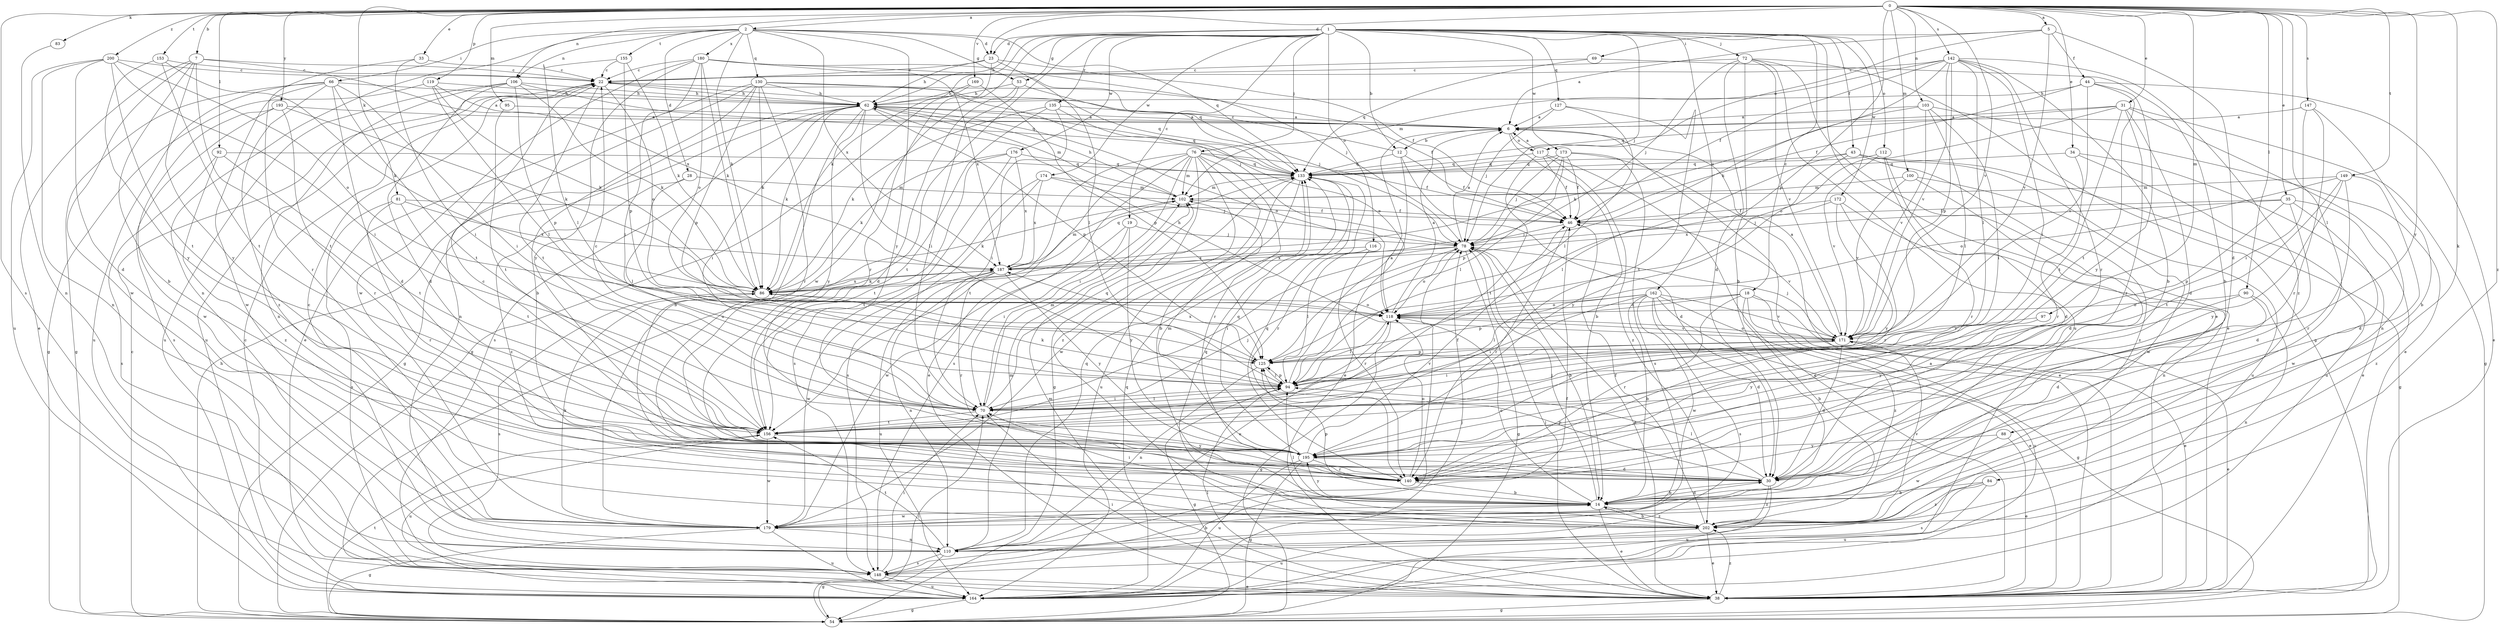 strict digraph  {
0;
1;
2;
5;
6;
7;
12;
14;
18;
19;
22;
23;
28;
30;
31;
33;
34;
35;
38;
43;
44;
46;
53;
54;
62;
66;
69;
70;
72;
76;
78;
81;
83;
84;
86;
88;
90;
92;
94;
95;
97;
100;
102;
103;
106;
110;
112;
116;
117;
118;
119;
125;
127;
130;
133;
135;
140;
142;
147;
148;
149;
153;
155;
156;
162;
164;
169;
171;
172;
173;
174;
176;
179;
180;
187;
193;
195;
200;
202;
0 -> 2  [label=a];
0 -> 5  [label=a];
0 -> 7  [label=b];
0 -> 23  [label=d];
0 -> 31  [label=e];
0 -> 33  [label=e];
0 -> 34  [label=e];
0 -> 35  [label=e];
0 -> 81  [label=k];
0 -> 83  [label=k];
0 -> 84  [label=k];
0 -> 88  [label=l];
0 -> 90  [label=l];
0 -> 92  [label=l];
0 -> 95  [label=m];
0 -> 97  [label=m];
0 -> 100  [label=m];
0 -> 103  [label=n];
0 -> 106  [label=n];
0 -> 119  [label=p];
0 -> 125  [label=p];
0 -> 142  [label=s];
0 -> 147  [label=s];
0 -> 148  [label=s];
0 -> 149  [label=t];
0 -> 153  [label=t];
0 -> 169  [label=v];
0 -> 171  [label=v];
0 -> 193  [label=y];
0 -> 195  [label=y];
0 -> 200  [label=z];
0 -> 202  [label=z];
1 -> 12  [label=b];
1 -> 18  [label=c];
1 -> 19  [label=c];
1 -> 23  [label=d];
1 -> 38  [label=e];
1 -> 43  [label=f];
1 -> 53  [label=g];
1 -> 62  [label=h];
1 -> 72  [label=j];
1 -> 76  [label=j];
1 -> 78  [label=j];
1 -> 86  [label=k];
1 -> 112  [label=o];
1 -> 116  [label=o];
1 -> 127  [label=q];
1 -> 135  [label=r];
1 -> 162  [label=u];
1 -> 164  [label=u];
1 -> 172  [label=w];
1 -> 173  [label=w];
1 -> 174  [label=w];
1 -> 176  [label=w];
1 -> 179  [label=w];
2 -> 23  [label=d];
2 -> 28  [label=d];
2 -> 53  [label=g];
2 -> 66  [label=i];
2 -> 86  [label=k];
2 -> 106  [label=n];
2 -> 110  [label=n];
2 -> 130  [label=q];
2 -> 133  [label=q];
2 -> 155  [label=t];
2 -> 180  [label=x];
2 -> 187  [label=x];
2 -> 195  [label=y];
5 -> 6  [label=a];
5 -> 30  [label=d];
5 -> 44  [label=f];
5 -> 69  [label=i];
5 -> 117  [label=o];
5 -> 171  [label=v];
6 -> 12  [label=b];
6 -> 14  [label=b];
6 -> 117  [label=o];
7 -> 14  [label=b];
7 -> 22  [label=c];
7 -> 38  [label=e];
7 -> 156  [label=t];
7 -> 179  [label=w];
7 -> 187  [label=x];
7 -> 195  [label=y];
12 -> 22  [label=c];
12 -> 30  [label=d];
12 -> 38  [label=e];
12 -> 46  [label=f];
12 -> 133  [label=q];
14 -> 30  [label=d];
14 -> 38  [label=e];
14 -> 70  [label=i];
14 -> 78  [label=j];
14 -> 118  [label=o];
14 -> 125  [label=p];
14 -> 179  [label=w];
14 -> 195  [label=y];
14 -> 202  [label=z];
18 -> 14  [label=b];
18 -> 38  [label=e];
18 -> 118  [label=o];
18 -> 125  [label=p];
18 -> 140  [label=r];
18 -> 164  [label=u];
18 -> 202  [label=z];
19 -> 70  [label=i];
19 -> 78  [label=j];
19 -> 179  [label=w];
19 -> 195  [label=y];
22 -> 62  [label=h];
22 -> 118  [label=o];
22 -> 133  [label=q];
22 -> 156  [label=t];
22 -> 164  [label=u];
23 -> 22  [label=c];
23 -> 46  [label=f];
23 -> 62  [label=h];
23 -> 94  [label=l];
23 -> 140  [label=r];
28 -> 94  [label=l];
28 -> 102  [label=m];
28 -> 202  [label=z];
30 -> 14  [label=b];
30 -> 22  [label=c];
30 -> 94  [label=l];
30 -> 125  [label=p];
30 -> 164  [label=u];
30 -> 202  [label=z];
31 -> 6  [label=a];
31 -> 30  [label=d];
31 -> 54  [label=g];
31 -> 110  [label=n];
31 -> 118  [label=o];
31 -> 133  [label=q];
31 -> 140  [label=r];
31 -> 156  [label=t];
33 -> 22  [label=c];
33 -> 70  [label=i];
33 -> 140  [label=r];
34 -> 38  [label=e];
34 -> 133  [label=q];
34 -> 140  [label=r];
34 -> 164  [label=u];
35 -> 30  [label=d];
35 -> 46  [label=f];
35 -> 125  [label=p];
35 -> 179  [label=w];
35 -> 187  [label=x];
35 -> 202  [label=z];
38 -> 6  [label=a];
38 -> 54  [label=g];
38 -> 70  [label=i];
38 -> 78  [label=j];
38 -> 94  [label=l];
38 -> 102  [label=m];
38 -> 202  [label=z];
43 -> 54  [label=g];
43 -> 94  [label=l];
43 -> 133  [label=q];
43 -> 164  [label=u];
43 -> 195  [label=y];
43 -> 202  [label=z];
44 -> 38  [label=e];
44 -> 46  [label=f];
44 -> 62  [label=h];
44 -> 156  [label=t];
44 -> 171  [label=v];
44 -> 195  [label=y];
46 -> 78  [label=j];
46 -> 140  [label=r];
46 -> 171  [label=v];
53 -> 30  [label=d];
53 -> 62  [label=h];
53 -> 70  [label=i];
53 -> 78  [label=j];
54 -> 22  [label=c];
54 -> 62  [label=h];
54 -> 70  [label=i];
54 -> 156  [label=t];
62 -> 6  [label=a];
62 -> 14  [label=b];
62 -> 54  [label=g];
62 -> 70  [label=i];
62 -> 86  [label=k];
62 -> 94  [label=l];
62 -> 102  [label=m];
62 -> 118  [label=o];
62 -> 125  [label=p];
62 -> 133  [label=q];
62 -> 148  [label=s];
62 -> 195  [label=y];
66 -> 30  [label=d];
66 -> 54  [label=g];
66 -> 62  [label=h];
66 -> 70  [label=i];
66 -> 156  [label=t];
66 -> 164  [label=u];
66 -> 179  [label=w];
66 -> 202  [label=z];
69 -> 14  [label=b];
69 -> 22  [label=c];
69 -> 133  [label=q];
70 -> 22  [label=c];
70 -> 94  [label=l];
70 -> 102  [label=m];
70 -> 133  [label=q];
70 -> 156  [label=t];
72 -> 14  [label=b];
72 -> 22  [label=c];
72 -> 30  [label=d];
72 -> 38  [label=e];
72 -> 54  [label=g];
72 -> 78  [label=j];
72 -> 164  [label=u];
72 -> 171  [label=v];
76 -> 14  [label=b];
76 -> 38  [label=e];
76 -> 46  [label=f];
76 -> 54  [label=g];
76 -> 70  [label=i];
76 -> 102  [label=m];
76 -> 133  [label=q];
76 -> 140  [label=r];
76 -> 148  [label=s];
76 -> 156  [label=t];
76 -> 202  [label=z];
78 -> 6  [label=a];
78 -> 14  [label=b];
78 -> 38  [label=e];
78 -> 54  [label=g];
78 -> 70  [label=i];
78 -> 118  [label=o];
78 -> 187  [label=x];
81 -> 46  [label=f];
81 -> 140  [label=r];
81 -> 148  [label=s];
81 -> 156  [label=t];
81 -> 187  [label=x];
83 -> 110  [label=n];
84 -> 14  [label=b];
84 -> 148  [label=s];
84 -> 164  [label=u];
84 -> 202  [label=z];
86 -> 118  [label=o];
86 -> 148  [label=s];
86 -> 187  [label=x];
88 -> 38  [label=e];
88 -> 179  [label=w];
88 -> 195  [label=y];
90 -> 30  [label=d];
90 -> 110  [label=n];
90 -> 118  [label=o];
90 -> 195  [label=y];
92 -> 133  [label=q];
92 -> 148  [label=s];
92 -> 156  [label=t];
92 -> 202  [label=z];
94 -> 6  [label=a];
94 -> 54  [label=g];
94 -> 70  [label=i];
94 -> 86  [label=k];
94 -> 125  [label=p];
94 -> 171  [label=v];
95 -> 6  [label=a];
95 -> 156  [label=t];
97 -> 171  [label=v];
97 -> 195  [label=y];
100 -> 30  [label=d];
100 -> 102  [label=m];
100 -> 171  [label=v];
100 -> 179  [label=w];
102 -> 46  [label=f];
102 -> 62  [label=h];
102 -> 86  [label=k];
103 -> 6  [label=a];
103 -> 38  [label=e];
103 -> 70  [label=i];
103 -> 86  [label=k];
103 -> 94  [label=l];
103 -> 171  [label=v];
106 -> 30  [label=d];
106 -> 62  [label=h];
106 -> 86  [label=k];
106 -> 110  [label=n];
106 -> 125  [label=p];
106 -> 133  [label=q];
106 -> 164  [label=u];
110 -> 14  [label=b];
110 -> 54  [label=g];
110 -> 78  [label=j];
110 -> 102  [label=m];
110 -> 118  [label=o];
110 -> 133  [label=q];
110 -> 148  [label=s];
110 -> 156  [label=t];
112 -> 30  [label=d];
112 -> 133  [label=q];
112 -> 140  [label=r];
112 -> 171  [label=v];
116 -> 94  [label=l];
116 -> 140  [label=r];
116 -> 187  [label=x];
117 -> 6  [label=a];
117 -> 38  [label=e];
117 -> 46  [label=f];
117 -> 133  [label=q];
117 -> 156  [label=t];
117 -> 202  [label=z];
118 -> 6  [label=a];
118 -> 54  [label=g];
118 -> 94  [label=l];
118 -> 171  [label=v];
119 -> 6  [label=a];
119 -> 54  [label=g];
119 -> 62  [label=h];
119 -> 86  [label=k];
119 -> 94  [label=l];
125 -> 94  [label=l];
125 -> 110  [label=n];
125 -> 187  [label=x];
127 -> 6  [label=a];
127 -> 78  [label=j];
127 -> 94  [label=l];
127 -> 156  [label=t];
130 -> 14  [label=b];
130 -> 38  [label=e];
130 -> 46  [label=f];
130 -> 62  [label=h];
130 -> 78  [label=j];
130 -> 86  [label=k];
130 -> 110  [label=n];
130 -> 125  [label=p];
130 -> 140  [label=r];
133 -> 102  [label=m];
133 -> 140  [label=r];
133 -> 164  [label=u];
133 -> 179  [label=w];
135 -> 6  [label=a];
135 -> 70  [label=i];
135 -> 86  [label=k];
135 -> 118  [label=o];
135 -> 156  [label=t];
140 -> 14  [label=b];
140 -> 118  [label=o];
140 -> 133  [label=q];
142 -> 14  [label=b];
142 -> 22  [label=c];
142 -> 46  [label=f];
142 -> 70  [label=i];
142 -> 86  [label=k];
142 -> 94  [label=l];
142 -> 102  [label=m];
142 -> 125  [label=p];
142 -> 140  [label=r];
142 -> 171  [label=v];
142 -> 202  [label=z];
147 -> 6  [label=a];
147 -> 14  [label=b];
147 -> 70  [label=i];
147 -> 140  [label=r];
148 -> 38  [label=e];
148 -> 46  [label=f];
148 -> 70  [label=i];
148 -> 164  [label=u];
149 -> 30  [label=d];
149 -> 102  [label=m];
149 -> 118  [label=o];
149 -> 140  [label=r];
149 -> 156  [label=t];
149 -> 195  [label=y];
153 -> 22  [label=c];
153 -> 86  [label=k];
153 -> 156  [label=t];
153 -> 195  [label=y];
155 -> 22  [label=c];
155 -> 86  [label=k];
155 -> 94  [label=l];
155 -> 125  [label=p];
156 -> 78  [label=j];
156 -> 164  [label=u];
156 -> 179  [label=w];
156 -> 195  [label=y];
162 -> 14  [label=b];
162 -> 30  [label=d];
162 -> 38  [label=e];
162 -> 54  [label=g];
162 -> 70  [label=i];
162 -> 94  [label=l];
162 -> 118  [label=o];
162 -> 148  [label=s];
162 -> 171  [label=v];
162 -> 179  [label=w];
164 -> 22  [label=c];
164 -> 54  [label=g];
164 -> 78  [label=j];
164 -> 133  [label=q];
169 -> 54  [label=g];
169 -> 62  [label=h];
169 -> 125  [label=p];
171 -> 6  [label=a];
171 -> 30  [label=d];
171 -> 38  [label=e];
171 -> 62  [label=h];
171 -> 70  [label=i];
171 -> 78  [label=j];
171 -> 118  [label=o];
171 -> 125  [label=p];
172 -> 46  [label=f];
172 -> 78  [label=j];
172 -> 110  [label=n];
172 -> 140  [label=r];
172 -> 195  [label=y];
173 -> 38  [label=e];
173 -> 46  [label=f];
173 -> 78  [label=j];
173 -> 94  [label=l];
173 -> 125  [label=p];
173 -> 133  [label=q];
173 -> 148  [label=s];
174 -> 78  [label=j];
174 -> 102  [label=m];
174 -> 148  [label=s];
174 -> 156  [label=t];
174 -> 187  [label=x];
176 -> 86  [label=k];
176 -> 133  [label=q];
176 -> 148  [label=s];
176 -> 156  [label=t];
176 -> 187  [label=x];
179 -> 22  [label=c];
179 -> 54  [label=g];
179 -> 86  [label=k];
179 -> 110  [label=n];
179 -> 164  [label=u];
180 -> 22  [label=c];
180 -> 70  [label=i];
180 -> 78  [label=j];
180 -> 86  [label=k];
180 -> 118  [label=o];
180 -> 133  [label=q];
180 -> 179  [label=w];
180 -> 187  [label=x];
180 -> 195  [label=y];
187 -> 86  [label=k];
187 -> 102  [label=m];
187 -> 110  [label=n];
187 -> 133  [label=q];
187 -> 140  [label=r];
187 -> 164  [label=u];
187 -> 179  [label=w];
187 -> 195  [label=y];
193 -> 6  [label=a];
193 -> 86  [label=k];
193 -> 140  [label=r];
193 -> 148  [label=s];
193 -> 179  [label=w];
195 -> 30  [label=d];
195 -> 46  [label=f];
195 -> 54  [label=g];
195 -> 102  [label=m];
195 -> 133  [label=q];
195 -> 140  [label=r];
195 -> 164  [label=u];
200 -> 22  [label=c];
200 -> 30  [label=d];
200 -> 70  [label=i];
200 -> 110  [label=n];
200 -> 118  [label=o];
200 -> 156  [label=t];
200 -> 164  [label=u];
202 -> 14  [label=b];
202 -> 38  [label=e];
202 -> 46  [label=f];
202 -> 94  [label=l];
202 -> 133  [label=q];
202 -> 164  [label=u];
202 -> 171  [label=v];
}
